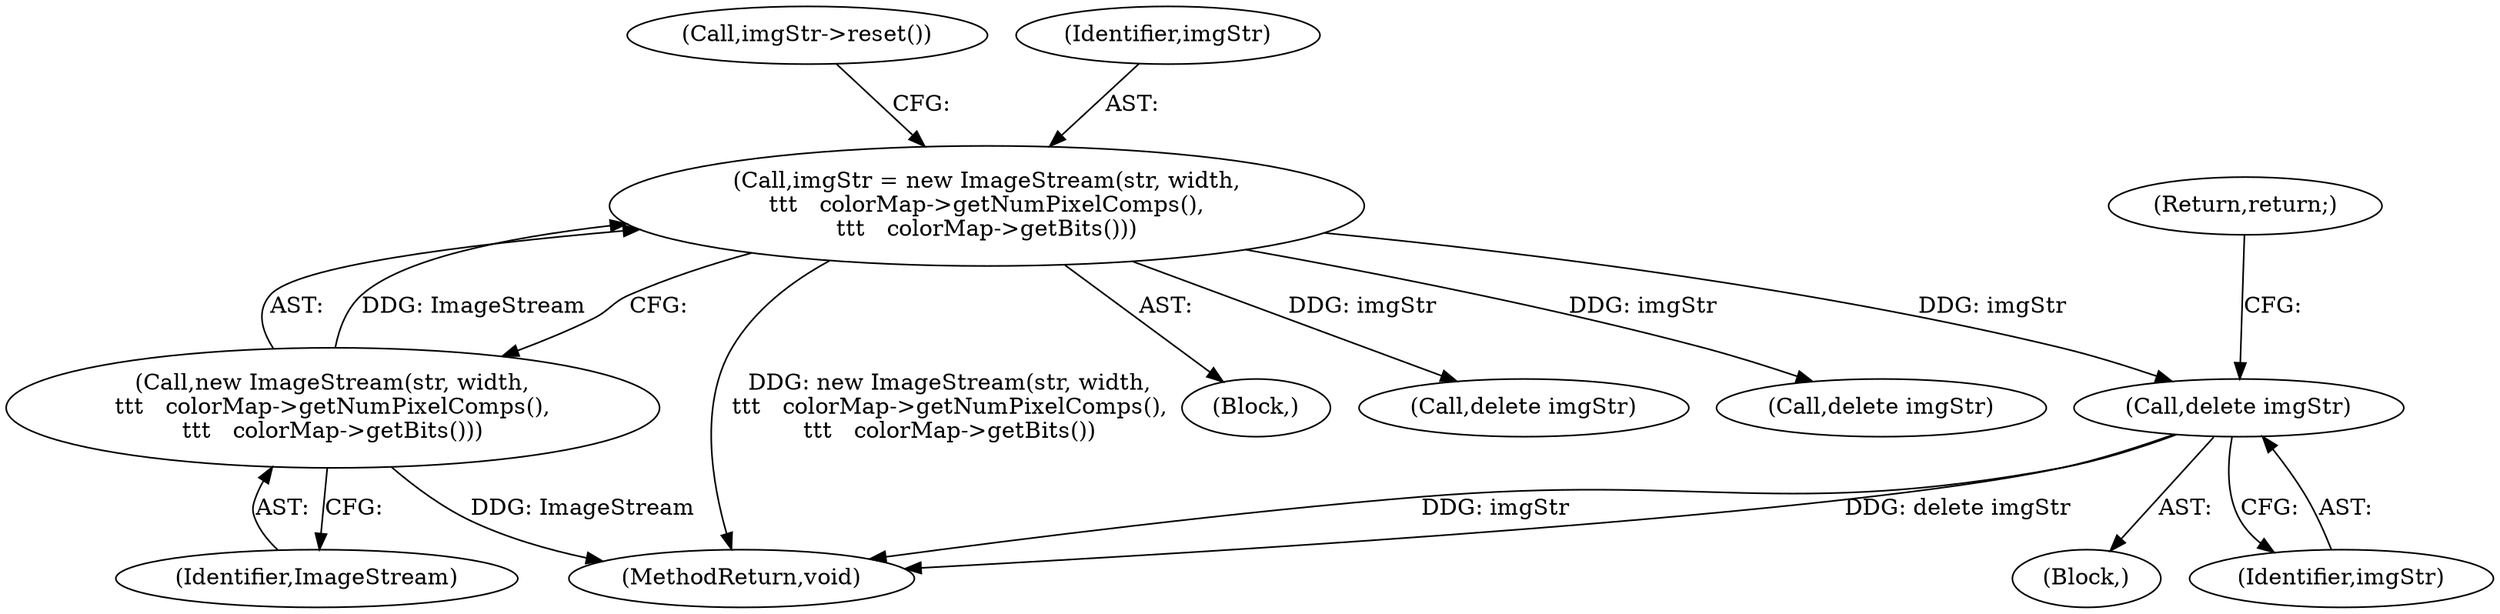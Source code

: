 digraph "0_poppler_7b2d314a61fd0e12f47c62996cb49ec0d1ba747a_1@API" {
"1000311" [label="(Call,delete imgStr)"];
"1000135" [label="(Call,imgStr = new ImageStream(str, width,\n\t\t\t   colorMap->getNumPixelComps(),\n\t\t\t   colorMap->getBits()))"];
"1000137" [label="(Call,new ImageStream(str, width,\n\t\t\t   colorMap->getNumPixelComps(),\n\t\t\t   colorMap->getBits()))"];
"1000312" [label="(Identifier,imgStr)"];
"1000313" [label="(Return,return;)"];
"1000361" [label="(MethodReturn,void)"];
"1000139" [label="(Call,imgStr->reset())"];
"1000310" [label="(Block,)"];
"1000138" [label="(Identifier,ImageStream)"];
"1000135" [label="(Call,imgStr = new ImageStream(str, width,\n\t\t\t   colorMap->getNumPixelComps(),\n\t\t\t   colorMap->getBits()))"];
"1000113" [label="(Block,)"];
"1000299" [label="(Call,delete imgStr)"];
"1000311" [label="(Call,delete imgStr)"];
"1000359" [label="(Call,delete imgStr)"];
"1000136" [label="(Identifier,imgStr)"];
"1000137" [label="(Call,new ImageStream(str, width,\n\t\t\t   colorMap->getNumPixelComps(),\n\t\t\t   colorMap->getBits()))"];
"1000311" -> "1000310"  [label="AST: "];
"1000311" -> "1000312"  [label="CFG: "];
"1000312" -> "1000311"  [label="AST: "];
"1000313" -> "1000311"  [label="CFG: "];
"1000311" -> "1000361"  [label="DDG: imgStr"];
"1000311" -> "1000361"  [label="DDG: delete imgStr"];
"1000135" -> "1000311"  [label="DDG: imgStr"];
"1000135" -> "1000113"  [label="AST: "];
"1000135" -> "1000137"  [label="CFG: "];
"1000136" -> "1000135"  [label="AST: "];
"1000137" -> "1000135"  [label="AST: "];
"1000139" -> "1000135"  [label="CFG: "];
"1000135" -> "1000361"  [label="DDG: new ImageStream(str, width,\n\t\t\t   colorMap->getNumPixelComps(),\n\t\t\t   colorMap->getBits())"];
"1000137" -> "1000135"  [label="DDG: ImageStream"];
"1000135" -> "1000299"  [label="DDG: imgStr"];
"1000135" -> "1000359"  [label="DDG: imgStr"];
"1000137" -> "1000138"  [label="CFG: "];
"1000138" -> "1000137"  [label="AST: "];
"1000137" -> "1000361"  [label="DDG: ImageStream"];
}
